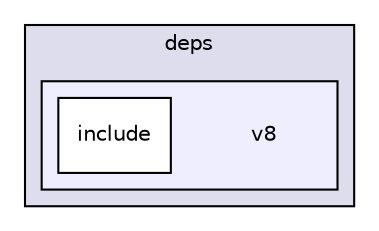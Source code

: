 digraph "deps/v8" {
  compound=true
  node [ fontsize="10", fontname="Helvetica"];
  edge [ labelfontsize="10", labelfontname="Helvetica"];
  subgraph clusterdir_94a36784afa54c0b50996002372b429e {
    graph [ bgcolor="#ddddee", pencolor="black", label="deps" fontname="Helvetica", fontsize="10", URL="dir_94a36784afa54c0b50996002372b429e.html"]
  subgraph clusterdir_7edecdc49f3d0e5b35ff20670f3bf33e {
    graph [ bgcolor="#eeeeff", pencolor="black", label="" URL="dir_7edecdc49f3d0e5b35ff20670f3bf33e.html"];
    dir_7edecdc49f3d0e5b35ff20670f3bf33e [shape=plaintext label="v8"];
    dir_3debe4bd29323c1699f247c91661804b [shape=box label="include" color="black" fillcolor="white" style="filled" URL="dir_3debe4bd29323c1699f247c91661804b.html"];
  }
  }
}
